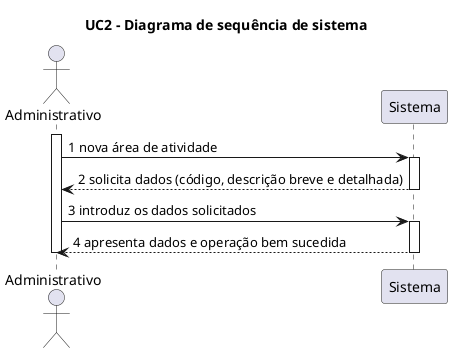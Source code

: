 @startuml_dss_uc2

title UC2 - Diagrama de sequência de sistema

actor Administrativo
participant Sistema

activate Administrativo


Administrativo -> Sistema: 1 nova área de atividade
activate Sistema
Sistema --> Administrativo: 2 solicita dados (código, descrição breve e detalhada)
deactivate Sistema


Administrativo -> Sistema: 3 introduz os dados solicitados
activate Sistema
Sistema --> Administrativo: 4 apresenta dados e operação bem sucedida
deactivate Sistema


deactivate Administrativo

@enduml_dss_uc2